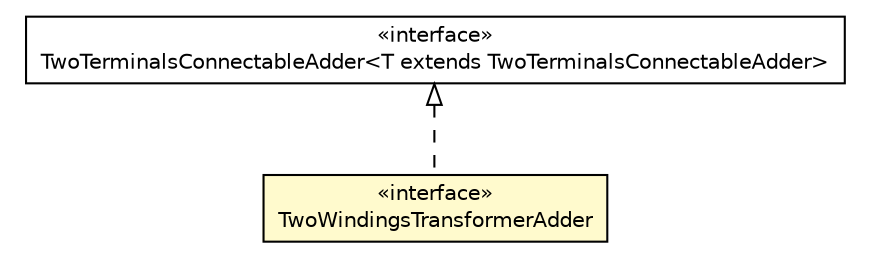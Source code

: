 #!/usr/local/bin/dot
#
# Class diagram 
# Generated by UMLGraph version R5_6 (http://www.umlgraph.org/)
#

digraph G {
	edge [fontname="Helvetica",fontsize=10,labelfontname="Helvetica",labelfontsize=10];
	node [fontname="Helvetica",fontsize=10,shape=plaintext];
	nodesep=0.25;
	ranksep=0.5;
	// eu.itesla_project.iidm.network.TwoTerminalsConnectableAdder<T extends eu.itesla_project.iidm.network.TwoTerminalsConnectableAdder>
	c10637 [label=<<table title="eu.itesla_project.iidm.network.TwoTerminalsConnectableAdder" border="0" cellborder="1" cellspacing="0" cellpadding="2" port="p" href="./TwoTerminalsConnectableAdder.html">
		<tr><td><table border="0" cellspacing="0" cellpadding="1">
<tr><td align="center" balign="center"> &#171;interface&#187; </td></tr>
<tr><td align="center" balign="center"> TwoTerminalsConnectableAdder&lt;T extends TwoTerminalsConnectableAdder&gt; </td></tr>
		</table></td></tr>
		</table>>, URL="./TwoTerminalsConnectableAdder.html", fontname="Helvetica", fontcolor="black", fontsize=10.0];
	// eu.itesla_project.iidm.network.TwoWindingsTransformerAdder
	c10669 [label=<<table title="eu.itesla_project.iidm.network.TwoWindingsTransformerAdder" border="0" cellborder="1" cellspacing="0" cellpadding="2" port="p" bgcolor="lemonChiffon" href="./TwoWindingsTransformerAdder.html">
		<tr><td><table border="0" cellspacing="0" cellpadding="1">
<tr><td align="center" balign="center"> &#171;interface&#187; </td></tr>
<tr><td align="center" balign="center"> TwoWindingsTransformerAdder </td></tr>
		</table></td></tr>
		</table>>, URL="./TwoWindingsTransformerAdder.html", fontname="Helvetica", fontcolor="black", fontsize=10.0];
	//eu.itesla_project.iidm.network.TwoWindingsTransformerAdder implements eu.itesla_project.iidm.network.TwoTerminalsConnectableAdder<T extends eu.itesla_project.iidm.network.TwoTerminalsConnectableAdder>
	c10637:p -> c10669:p [dir=back,arrowtail=empty,style=dashed];
}

